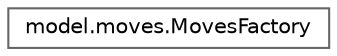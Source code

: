 digraph "Graphical Class Hierarchy"
{
 // LATEX_PDF_SIZE
  bgcolor="transparent";
  edge [fontname=Helvetica,fontsize=10,labelfontname=Helvetica,labelfontsize=10];
  node [fontname=Helvetica,fontsize=10,shape=box,height=0.2,width=0.4];
  rankdir="LR";
  Node0 [id="Node000000",label="model.moves.MovesFactory",height=0.2,width=0.4,color="grey40", fillcolor="white", style="filled",URL="$classmodel_1_1moves_1_1MovesFactory.html",tooltip="This class is responsible for creating and managing moves in the game."];
}
